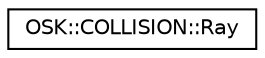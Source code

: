 digraph "Representación gráfica de la clase"
{
 // LATEX_PDF_SIZE
  edge [fontname="Helvetica",fontsize="10",labelfontname="Helvetica",labelfontsize="10"];
  node [fontname="Helvetica",fontsize="10",shape=record];
  rankdir="LR";
  Node0 [label="OSK::COLLISION::Ray",height=0.2,width=0.4,color="black", fillcolor="white", style="filled",URL="$struct_o_s_k_1_1_c_o_l_l_i_s_i_o_n_1_1_ray.html",tooltip="Representa un rayo lanzado en el mundo que puede colisionar con colliders."];
}
